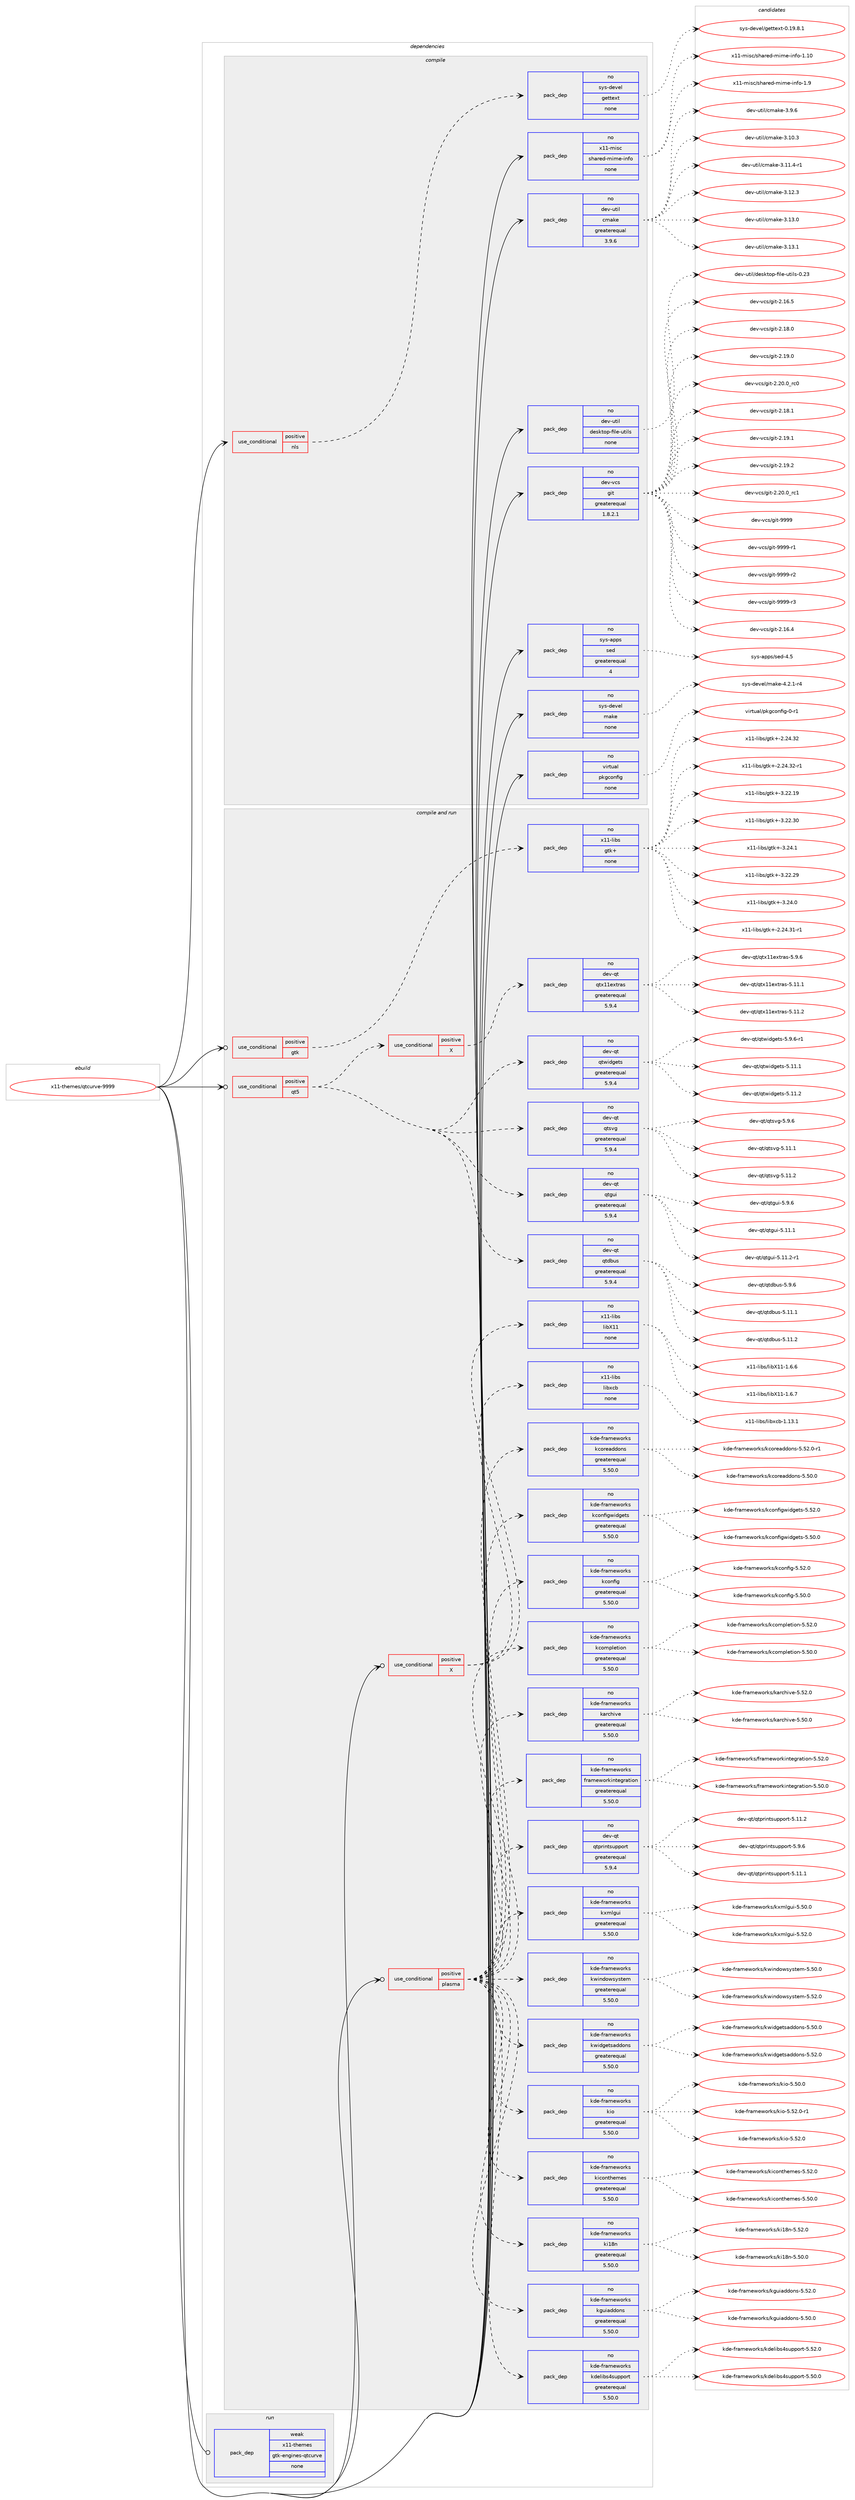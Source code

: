 digraph prolog {

# *************
# Graph options
# *************

newrank=true;
concentrate=true;
compound=true;
graph [rankdir=LR,fontname=Helvetica,fontsize=10,ranksep=1.5];#, ranksep=2.5, nodesep=0.2];
edge  [arrowhead=vee];
node  [fontname=Helvetica,fontsize=10];

# **********
# The ebuild
# **********

subgraph cluster_leftcol {
color=gray;
rank=same;
label=<<i>ebuild</i>>;
id [label="x11-themes/qtcurve-9999", color=red, width=4, href="../x11-themes/qtcurve-9999.svg"];
}

# ****************
# The dependencies
# ****************

subgraph cluster_midcol {
color=gray;
label=<<i>dependencies</i>>;
subgraph cluster_compile {
fillcolor="#eeeeee";
style=filled;
label=<<i>compile</i>>;
subgraph cond1606 {
dependency8834 [label=<<TABLE BORDER="0" CELLBORDER="1" CELLSPACING="0" CELLPADDING="4"><TR><TD ROWSPAN="3" CELLPADDING="10">use_conditional</TD></TR><TR><TD>positive</TD></TR><TR><TD>nls</TD></TR></TABLE>>, shape=none, color=red];
subgraph pack7012 {
dependency8835 [label=<<TABLE BORDER="0" CELLBORDER="1" CELLSPACING="0" CELLPADDING="4" WIDTH="220"><TR><TD ROWSPAN="6" CELLPADDING="30">pack_dep</TD></TR><TR><TD WIDTH="110">no</TD></TR><TR><TD>sys-devel</TD></TR><TR><TD>gettext</TD></TR><TR><TD>none</TD></TR><TR><TD></TD></TR></TABLE>>, shape=none, color=blue];
}
dependency8834:e -> dependency8835:w [weight=20,style="dashed",arrowhead="vee"];
}
id:e -> dependency8834:w [weight=20,style="solid",arrowhead="vee"];
subgraph pack7013 {
dependency8836 [label=<<TABLE BORDER="0" CELLBORDER="1" CELLSPACING="0" CELLPADDING="4" WIDTH="220"><TR><TD ROWSPAN="6" CELLPADDING="30">pack_dep</TD></TR><TR><TD WIDTH="110">no</TD></TR><TR><TD>dev-util</TD></TR><TR><TD>cmake</TD></TR><TR><TD>greaterequal</TD></TR><TR><TD>3.9.6</TD></TR></TABLE>>, shape=none, color=blue];
}
id:e -> dependency8836:w [weight=20,style="solid",arrowhead="vee"];
subgraph pack7014 {
dependency8837 [label=<<TABLE BORDER="0" CELLBORDER="1" CELLSPACING="0" CELLPADDING="4" WIDTH="220"><TR><TD ROWSPAN="6" CELLPADDING="30">pack_dep</TD></TR><TR><TD WIDTH="110">no</TD></TR><TR><TD>dev-util</TD></TR><TR><TD>desktop-file-utils</TD></TR><TR><TD>none</TD></TR><TR><TD></TD></TR></TABLE>>, shape=none, color=blue];
}
id:e -> dependency8837:w [weight=20,style="solid",arrowhead="vee"];
subgraph pack7015 {
dependency8838 [label=<<TABLE BORDER="0" CELLBORDER="1" CELLSPACING="0" CELLPADDING="4" WIDTH="220"><TR><TD ROWSPAN="6" CELLPADDING="30">pack_dep</TD></TR><TR><TD WIDTH="110">no</TD></TR><TR><TD>dev-vcs</TD></TR><TR><TD>git</TD></TR><TR><TD>greaterequal</TD></TR><TR><TD>1.8.2.1</TD></TR></TABLE>>, shape=none, color=blue];
}
id:e -> dependency8838:w [weight=20,style="solid",arrowhead="vee"];
subgraph pack7016 {
dependency8839 [label=<<TABLE BORDER="0" CELLBORDER="1" CELLSPACING="0" CELLPADDING="4" WIDTH="220"><TR><TD ROWSPAN="6" CELLPADDING="30">pack_dep</TD></TR><TR><TD WIDTH="110">no</TD></TR><TR><TD>sys-apps</TD></TR><TR><TD>sed</TD></TR><TR><TD>greaterequal</TD></TR><TR><TD>4</TD></TR></TABLE>>, shape=none, color=blue];
}
id:e -> dependency8839:w [weight=20,style="solid",arrowhead="vee"];
subgraph pack7017 {
dependency8840 [label=<<TABLE BORDER="0" CELLBORDER="1" CELLSPACING="0" CELLPADDING="4" WIDTH="220"><TR><TD ROWSPAN="6" CELLPADDING="30">pack_dep</TD></TR><TR><TD WIDTH="110">no</TD></TR><TR><TD>sys-devel</TD></TR><TR><TD>make</TD></TR><TR><TD>none</TD></TR><TR><TD></TD></TR></TABLE>>, shape=none, color=blue];
}
id:e -> dependency8840:w [weight=20,style="solid",arrowhead="vee"];
subgraph pack7018 {
dependency8841 [label=<<TABLE BORDER="0" CELLBORDER="1" CELLSPACING="0" CELLPADDING="4" WIDTH="220"><TR><TD ROWSPAN="6" CELLPADDING="30">pack_dep</TD></TR><TR><TD WIDTH="110">no</TD></TR><TR><TD>virtual</TD></TR><TR><TD>pkgconfig</TD></TR><TR><TD>none</TD></TR><TR><TD></TD></TR></TABLE>>, shape=none, color=blue];
}
id:e -> dependency8841:w [weight=20,style="solid",arrowhead="vee"];
subgraph pack7019 {
dependency8842 [label=<<TABLE BORDER="0" CELLBORDER="1" CELLSPACING="0" CELLPADDING="4" WIDTH="220"><TR><TD ROWSPAN="6" CELLPADDING="30">pack_dep</TD></TR><TR><TD WIDTH="110">no</TD></TR><TR><TD>x11-misc</TD></TR><TR><TD>shared-mime-info</TD></TR><TR><TD>none</TD></TR><TR><TD></TD></TR></TABLE>>, shape=none, color=blue];
}
id:e -> dependency8842:w [weight=20,style="solid",arrowhead="vee"];
}
subgraph cluster_compileandrun {
fillcolor="#eeeeee";
style=filled;
label=<<i>compile and run</i>>;
subgraph cond1607 {
dependency8843 [label=<<TABLE BORDER="0" CELLBORDER="1" CELLSPACING="0" CELLPADDING="4"><TR><TD ROWSPAN="3" CELLPADDING="10">use_conditional</TD></TR><TR><TD>positive</TD></TR><TR><TD>X</TD></TR></TABLE>>, shape=none, color=red];
subgraph pack7020 {
dependency8844 [label=<<TABLE BORDER="0" CELLBORDER="1" CELLSPACING="0" CELLPADDING="4" WIDTH="220"><TR><TD ROWSPAN="6" CELLPADDING="30">pack_dep</TD></TR><TR><TD WIDTH="110">no</TD></TR><TR><TD>x11-libs</TD></TR><TR><TD>libX11</TD></TR><TR><TD>none</TD></TR><TR><TD></TD></TR></TABLE>>, shape=none, color=blue];
}
dependency8843:e -> dependency8844:w [weight=20,style="dashed",arrowhead="vee"];
subgraph pack7021 {
dependency8845 [label=<<TABLE BORDER="0" CELLBORDER="1" CELLSPACING="0" CELLPADDING="4" WIDTH="220"><TR><TD ROWSPAN="6" CELLPADDING="30">pack_dep</TD></TR><TR><TD WIDTH="110">no</TD></TR><TR><TD>x11-libs</TD></TR><TR><TD>libxcb</TD></TR><TR><TD>none</TD></TR><TR><TD></TD></TR></TABLE>>, shape=none, color=blue];
}
dependency8843:e -> dependency8845:w [weight=20,style="dashed",arrowhead="vee"];
}
id:e -> dependency8843:w [weight=20,style="solid",arrowhead="odotvee"];
subgraph cond1608 {
dependency8846 [label=<<TABLE BORDER="0" CELLBORDER="1" CELLSPACING="0" CELLPADDING="4"><TR><TD ROWSPAN="3" CELLPADDING="10">use_conditional</TD></TR><TR><TD>positive</TD></TR><TR><TD>gtk</TD></TR></TABLE>>, shape=none, color=red];
subgraph pack7022 {
dependency8847 [label=<<TABLE BORDER="0" CELLBORDER="1" CELLSPACING="0" CELLPADDING="4" WIDTH="220"><TR><TD ROWSPAN="6" CELLPADDING="30">pack_dep</TD></TR><TR><TD WIDTH="110">no</TD></TR><TR><TD>x11-libs</TD></TR><TR><TD>gtk+</TD></TR><TR><TD>none</TD></TR><TR><TD></TD></TR></TABLE>>, shape=none, color=blue];
}
dependency8846:e -> dependency8847:w [weight=20,style="dashed",arrowhead="vee"];
}
id:e -> dependency8846:w [weight=20,style="solid",arrowhead="odotvee"];
subgraph cond1609 {
dependency8848 [label=<<TABLE BORDER="0" CELLBORDER="1" CELLSPACING="0" CELLPADDING="4"><TR><TD ROWSPAN="3" CELLPADDING="10">use_conditional</TD></TR><TR><TD>positive</TD></TR><TR><TD>plasma</TD></TR></TABLE>>, shape=none, color=red];
subgraph pack7023 {
dependency8849 [label=<<TABLE BORDER="0" CELLBORDER="1" CELLSPACING="0" CELLPADDING="4" WIDTH="220"><TR><TD ROWSPAN="6" CELLPADDING="30">pack_dep</TD></TR><TR><TD WIDTH="110">no</TD></TR><TR><TD>kde-frameworks</TD></TR><TR><TD>frameworkintegration</TD></TR><TR><TD>greaterequal</TD></TR><TR><TD>5.50.0</TD></TR></TABLE>>, shape=none, color=blue];
}
dependency8848:e -> dependency8849:w [weight=20,style="dashed",arrowhead="vee"];
subgraph pack7024 {
dependency8850 [label=<<TABLE BORDER="0" CELLBORDER="1" CELLSPACING="0" CELLPADDING="4" WIDTH="220"><TR><TD ROWSPAN="6" CELLPADDING="30">pack_dep</TD></TR><TR><TD WIDTH="110">no</TD></TR><TR><TD>kde-frameworks</TD></TR><TR><TD>karchive</TD></TR><TR><TD>greaterequal</TD></TR><TR><TD>5.50.0</TD></TR></TABLE>>, shape=none, color=blue];
}
dependency8848:e -> dependency8850:w [weight=20,style="dashed",arrowhead="vee"];
subgraph pack7025 {
dependency8851 [label=<<TABLE BORDER="0" CELLBORDER="1" CELLSPACING="0" CELLPADDING="4" WIDTH="220"><TR><TD ROWSPAN="6" CELLPADDING="30">pack_dep</TD></TR><TR><TD WIDTH="110">no</TD></TR><TR><TD>kde-frameworks</TD></TR><TR><TD>kcompletion</TD></TR><TR><TD>greaterequal</TD></TR><TR><TD>5.50.0</TD></TR></TABLE>>, shape=none, color=blue];
}
dependency8848:e -> dependency8851:w [weight=20,style="dashed",arrowhead="vee"];
subgraph pack7026 {
dependency8852 [label=<<TABLE BORDER="0" CELLBORDER="1" CELLSPACING="0" CELLPADDING="4" WIDTH="220"><TR><TD ROWSPAN="6" CELLPADDING="30">pack_dep</TD></TR><TR><TD WIDTH="110">no</TD></TR><TR><TD>kde-frameworks</TD></TR><TR><TD>kconfig</TD></TR><TR><TD>greaterequal</TD></TR><TR><TD>5.50.0</TD></TR></TABLE>>, shape=none, color=blue];
}
dependency8848:e -> dependency8852:w [weight=20,style="dashed",arrowhead="vee"];
subgraph pack7027 {
dependency8853 [label=<<TABLE BORDER="0" CELLBORDER="1" CELLSPACING="0" CELLPADDING="4" WIDTH="220"><TR><TD ROWSPAN="6" CELLPADDING="30">pack_dep</TD></TR><TR><TD WIDTH="110">no</TD></TR><TR><TD>kde-frameworks</TD></TR><TR><TD>kconfigwidgets</TD></TR><TR><TD>greaterequal</TD></TR><TR><TD>5.50.0</TD></TR></TABLE>>, shape=none, color=blue];
}
dependency8848:e -> dependency8853:w [weight=20,style="dashed",arrowhead="vee"];
subgraph pack7028 {
dependency8854 [label=<<TABLE BORDER="0" CELLBORDER="1" CELLSPACING="0" CELLPADDING="4" WIDTH="220"><TR><TD ROWSPAN="6" CELLPADDING="30">pack_dep</TD></TR><TR><TD WIDTH="110">no</TD></TR><TR><TD>kde-frameworks</TD></TR><TR><TD>kcoreaddons</TD></TR><TR><TD>greaterequal</TD></TR><TR><TD>5.50.0</TD></TR></TABLE>>, shape=none, color=blue];
}
dependency8848:e -> dependency8854:w [weight=20,style="dashed",arrowhead="vee"];
subgraph pack7029 {
dependency8855 [label=<<TABLE BORDER="0" CELLBORDER="1" CELLSPACING="0" CELLPADDING="4" WIDTH="220"><TR><TD ROWSPAN="6" CELLPADDING="30">pack_dep</TD></TR><TR><TD WIDTH="110">no</TD></TR><TR><TD>kde-frameworks</TD></TR><TR><TD>kdelibs4support</TD></TR><TR><TD>greaterequal</TD></TR><TR><TD>5.50.0</TD></TR></TABLE>>, shape=none, color=blue];
}
dependency8848:e -> dependency8855:w [weight=20,style="dashed",arrowhead="vee"];
subgraph pack7030 {
dependency8856 [label=<<TABLE BORDER="0" CELLBORDER="1" CELLSPACING="0" CELLPADDING="4" WIDTH="220"><TR><TD ROWSPAN="6" CELLPADDING="30">pack_dep</TD></TR><TR><TD WIDTH="110">no</TD></TR><TR><TD>kde-frameworks</TD></TR><TR><TD>kguiaddons</TD></TR><TR><TD>greaterequal</TD></TR><TR><TD>5.50.0</TD></TR></TABLE>>, shape=none, color=blue];
}
dependency8848:e -> dependency8856:w [weight=20,style="dashed",arrowhead="vee"];
subgraph pack7031 {
dependency8857 [label=<<TABLE BORDER="0" CELLBORDER="1" CELLSPACING="0" CELLPADDING="4" WIDTH="220"><TR><TD ROWSPAN="6" CELLPADDING="30">pack_dep</TD></TR><TR><TD WIDTH="110">no</TD></TR><TR><TD>kde-frameworks</TD></TR><TR><TD>ki18n</TD></TR><TR><TD>greaterequal</TD></TR><TR><TD>5.50.0</TD></TR></TABLE>>, shape=none, color=blue];
}
dependency8848:e -> dependency8857:w [weight=20,style="dashed",arrowhead="vee"];
subgraph pack7032 {
dependency8858 [label=<<TABLE BORDER="0" CELLBORDER="1" CELLSPACING="0" CELLPADDING="4" WIDTH="220"><TR><TD ROWSPAN="6" CELLPADDING="30">pack_dep</TD></TR><TR><TD WIDTH="110">no</TD></TR><TR><TD>kde-frameworks</TD></TR><TR><TD>kiconthemes</TD></TR><TR><TD>greaterequal</TD></TR><TR><TD>5.50.0</TD></TR></TABLE>>, shape=none, color=blue];
}
dependency8848:e -> dependency8858:w [weight=20,style="dashed",arrowhead="vee"];
subgraph pack7033 {
dependency8859 [label=<<TABLE BORDER="0" CELLBORDER="1" CELLSPACING="0" CELLPADDING="4" WIDTH="220"><TR><TD ROWSPAN="6" CELLPADDING="30">pack_dep</TD></TR><TR><TD WIDTH="110">no</TD></TR><TR><TD>kde-frameworks</TD></TR><TR><TD>kio</TD></TR><TR><TD>greaterequal</TD></TR><TR><TD>5.50.0</TD></TR></TABLE>>, shape=none, color=blue];
}
dependency8848:e -> dependency8859:w [weight=20,style="dashed",arrowhead="vee"];
subgraph pack7034 {
dependency8860 [label=<<TABLE BORDER="0" CELLBORDER="1" CELLSPACING="0" CELLPADDING="4" WIDTH="220"><TR><TD ROWSPAN="6" CELLPADDING="30">pack_dep</TD></TR><TR><TD WIDTH="110">no</TD></TR><TR><TD>kde-frameworks</TD></TR><TR><TD>kwidgetsaddons</TD></TR><TR><TD>greaterequal</TD></TR><TR><TD>5.50.0</TD></TR></TABLE>>, shape=none, color=blue];
}
dependency8848:e -> dependency8860:w [weight=20,style="dashed",arrowhead="vee"];
subgraph pack7035 {
dependency8861 [label=<<TABLE BORDER="0" CELLBORDER="1" CELLSPACING="0" CELLPADDING="4" WIDTH="220"><TR><TD ROWSPAN="6" CELLPADDING="30">pack_dep</TD></TR><TR><TD WIDTH="110">no</TD></TR><TR><TD>kde-frameworks</TD></TR><TR><TD>kwindowsystem</TD></TR><TR><TD>greaterequal</TD></TR><TR><TD>5.50.0</TD></TR></TABLE>>, shape=none, color=blue];
}
dependency8848:e -> dependency8861:w [weight=20,style="dashed",arrowhead="vee"];
subgraph pack7036 {
dependency8862 [label=<<TABLE BORDER="0" CELLBORDER="1" CELLSPACING="0" CELLPADDING="4" WIDTH="220"><TR><TD ROWSPAN="6" CELLPADDING="30">pack_dep</TD></TR><TR><TD WIDTH="110">no</TD></TR><TR><TD>kde-frameworks</TD></TR><TR><TD>kxmlgui</TD></TR><TR><TD>greaterequal</TD></TR><TR><TD>5.50.0</TD></TR></TABLE>>, shape=none, color=blue];
}
dependency8848:e -> dependency8862:w [weight=20,style="dashed",arrowhead="vee"];
subgraph pack7037 {
dependency8863 [label=<<TABLE BORDER="0" CELLBORDER="1" CELLSPACING="0" CELLPADDING="4" WIDTH="220"><TR><TD ROWSPAN="6" CELLPADDING="30">pack_dep</TD></TR><TR><TD WIDTH="110">no</TD></TR><TR><TD>dev-qt</TD></TR><TR><TD>qtprintsupport</TD></TR><TR><TD>greaterequal</TD></TR><TR><TD>5.9.4</TD></TR></TABLE>>, shape=none, color=blue];
}
dependency8848:e -> dependency8863:w [weight=20,style="dashed",arrowhead="vee"];
}
id:e -> dependency8848:w [weight=20,style="solid",arrowhead="odotvee"];
subgraph cond1610 {
dependency8864 [label=<<TABLE BORDER="0" CELLBORDER="1" CELLSPACING="0" CELLPADDING="4"><TR><TD ROWSPAN="3" CELLPADDING="10">use_conditional</TD></TR><TR><TD>positive</TD></TR><TR><TD>qt5</TD></TR></TABLE>>, shape=none, color=red];
subgraph pack7038 {
dependency8865 [label=<<TABLE BORDER="0" CELLBORDER="1" CELLSPACING="0" CELLPADDING="4" WIDTH="220"><TR><TD ROWSPAN="6" CELLPADDING="30">pack_dep</TD></TR><TR><TD WIDTH="110">no</TD></TR><TR><TD>dev-qt</TD></TR><TR><TD>qtdbus</TD></TR><TR><TD>greaterequal</TD></TR><TR><TD>5.9.4</TD></TR></TABLE>>, shape=none, color=blue];
}
dependency8864:e -> dependency8865:w [weight=20,style="dashed",arrowhead="vee"];
subgraph pack7039 {
dependency8866 [label=<<TABLE BORDER="0" CELLBORDER="1" CELLSPACING="0" CELLPADDING="4" WIDTH="220"><TR><TD ROWSPAN="6" CELLPADDING="30">pack_dep</TD></TR><TR><TD WIDTH="110">no</TD></TR><TR><TD>dev-qt</TD></TR><TR><TD>qtgui</TD></TR><TR><TD>greaterequal</TD></TR><TR><TD>5.9.4</TD></TR></TABLE>>, shape=none, color=blue];
}
dependency8864:e -> dependency8866:w [weight=20,style="dashed",arrowhead="vee"];
subgraph pack7040 {
dependency8867 [label=<<TABLE BORDER="0" CELLBORDER="1" CELLSPACING="0" CELLPADDING="4" WIDTH="220"><TR><TD ROWSPAN="6" CELLPADDING="30">pack_dep</TD></TR><TR><TD WIDTH="110">no</TD></TR><TR><TD>dev-qt</TD></TR><TR><TD>qtsvg</TD></TR><TR><TD>greaterequal</TD></TR><TR><TD>5.9.4</TD></TR></TABLE>>, shape=none, color=blue];
}
dependency8864:e -> dependency8867:w [weight=20,style="dashed",arrowhead="vee"];
subgraph pack7041 {
dependency8868 [label=<<TABLE BORDER="0" CELLBORDER="1" CELLSPACING="0" CELLPADDING="4" WIDTH="220"><TR><TD ROWSPAN="6" CELLPADDING="30">pack_dep</TD></TR><TR><TD WIDTH="110">no</TD></TR><TR><TD>dev-qt</TD></TR><TR><TD>qtwidgets</TD></TR><TR><TD>greaterequal</TD></TR><TR><TD>5.9.4</TD></TR></TABLE>>, shape=none, color=blue];
}
dependency8864:e -> dependency8868:w [weight=20,style="dashed",arrowhead="vee"];
subgraph cond1611 {
dependency8869 [label=<<TABLE BORDER="0" CELLBORDER="1" CELLSPACING="0" CELLPADDING="4"><TR><TD ROWSPAN="3" CELLPADDING="10">use_conditional</TD></TR><TR><TD>positive</TD></TR><TR><TD>X</TD></TR></TABLE>>, shape=none, color=red];
subgraph pack7042 {
dependency8870 [label=<<TABLE BORDER="0" CELLBORDER="1" CELLSPACING="0" CELLPADDING="4" WIDTH="220"><TR><TD ROWSPAN="6" CELLPADDING="30">pack_dep</TD></TR><TR><TD WIDTH="110">no</TD></TR><TR><TD>dev-qt</TD></TR><TR><TD>qtx11extras</TD></TR><TR><TD>greaterequal</TD></TR><TR><TD>5.9.4</TD></TR></TABLE>>, shape=none, color=blue];
}
dependency8869:e -> dependency8870:w [weight=20,style="dashed",arrowhead="vee"];
}
dependency8864:e -> dependency8869:w [weight=20,style="dashed",arrowhead="vee"];
}
id:e -> dependency8864:w [weight=20,style="solid",arrowhead="odotvee"];
}
subgraph cluster_run {
fillcolor="#eeeeee";
style=filled;
label=<<i>run</i>>;
subgraph pack7043 {
dependency8871 [label=<<TABLE BORDER="0" CELLBORDER="1" CELLSPACING="0" CELLPADDING="4" WIDTH="220"><TR><TD ROWSPAN="6" CELLPADDING="30">pack_dep</TD></TR><TR><TD WIDTH="110">weak</TD></TR><TR><TD>x11-themes</TD></TR><TR><TD>gtk-engines-qtcurve</TD></TR><TR><TD>none</TD></TR><TR><TD></TD></TR></TABLE>>, shape=none, color=blue];
}
id:e -> dependency8871:w [weight=20,style="solid",arrowhead="odot"];
}
}

# **************
# The candidates
# **************

subgraph cluster_choices {
rank=same;
color=gray;
label=<<i>candidates</i>>;

subgraph choice7012 {
color=black;
nodesep=1;
choice1151211154510010111810110847103101116116101120116454846495746564649 [label="sys-devel/gettext-0.19.8.1", color=red, width=4,href="../sys-devel/gettext-0.19.8.1.svg"];
dependency8835:e -> choice1151211154510010111810110847103101116116101120116454846495746564649:w [style=dotted,weight="100"];
}
subgraph choice7013 {
color=black;
nodesep=1;
choice1001011184511711610510847991099710710145514649484651 [label="dev-util/cmake-3.10.3", color=red, width=4,href="../dev-util/cmake-3.10.3.svg"];
choice10010111845117116105108479910997107101455146494946524511449 [label="dev-util/cmake-3.11.4-r1", color=red, width=4,href="../dev-util/cmake-3.11.4-r1.svg"];
choice1001011184511711610510847991099710710145514649504651 [label="dev-util/cmake-3.12.3", color=red, width=4,href="../dev-util/cmake-3.12.3.svg"];
choice1001011184511711610510847991099710710145514649514648 [label="dev-util/cmake-3.13.0", color=red, width=4,href="../dev-util/cmake-3.13.0.svg"];
choice1001011184511711610510847991099710710145514649514649 [label="dev-util/cmake-3.13.1", color=red, width=4,href="../dev-util/cmake-3.13.1.svg"];
choice10010111845117116105108479910997107101455146574654 [label="dev-util/cmake-3.9.6", color=red, width=4,href="../dev-util/cmake-3.9.6.svg"];
dependency8836:e -> choice1001011184511711610510847991099710710145514649484651:w [style=dotted,weight="100"];
dependency8836:e -> choice10010111845117116105108479910997107101455146494946524511449:w [style=dotted,weight="100"];
dependency8836:e -> choice1001011184511711610510847991099710710145514649504651:w [style=dotted,weight="100"];
dependency8836:e -> choice1001011184511711610510847991099710710145514649514648:w [style=dotted,weight="100"];
dependency8836:e -> choice1001011184511711610510847991099710710145514649514649:w [style=dotted,weight="100"];
dependency8836:e -> choice10010111845117116105108479910997107101455146574654:w [style=dotted,weight="100"];
}
subgraph choice7014 {
color=black;
nodesep=1;
choice100101118451171161051084710010111510711611111245102105108101451171161051081154548465051 [label="dev-util/desktop-file-utils-0.23", color=red, width=4,href="../dev-util/desktop-file-utils-0.23.svg"];
dependency8837:e -> choice100101118451171161051084710010111510711611111245102105108101451171161051081154548465051:w [style=dotted,weight="100"];
}
subgraph choice7015 {
color=black;
nodesep=1;
choice10010111845118991154710310511645504649544652 [label="dev-vcs/git-2.16.4", color=red, width=4,href="../dev-vcs/git-2.16.4.svg"];
choice10010111845118991154710310511645504649544653 [label="dev-vcs/git-2.16.5", color=red, width=4,href="../dev-vcs/git-2.16.5.svg"];
choice10010111845118991154710310511645504649564648 [label="dev-vcs/git-2.18.0", color=red, width=4,href="../dev-vcs/git-2.18.0.svg"];
choice10010111845118991154710310511645504649574648 [label="dev-vcs/git-2.19.0", color=red, width=4,href="../dev-vcs/git-2.19.0.svg"];
choice10010111845118991154710310511645504650484648951149948 [label="dev-vcs/git-2.20.0_rc0", color=red, width=4,href="../dev-vcs/git-2.20.0_rc0.svg"];
choice10010111845118991154710310511645504649564649 [label="dev-vcs/git-2.18.1", color=red, width=4,href="../dev-vcs/git-2.18.1.svg"];
choice10010111845118991154710310511645504649574649 [label="dev-vcs/git-2.19.1", color=red, width=4,href="../dev-vcs/git-2.19.1.svg"];
choice10010111845118991154710310511645504649574650 [label="dev-vcs/git-2.19.2", color=red, width=4,href="../dev-vcs/git-2.19.2.svg"];
choice10010111845118991154710310511645504650484648951149949 [label="dev-vcs/git-2.20.0_rc1", color=red, width=4,href="../dev-vcs/git-2.20.0_rc1.svg"];
choice1001011184511899115471031051164557575757 [label="dev-vcs/git-9999", color=red, width=4,href="../dev-vcs/git-9999.svg"];
choice10010111845118991154710310511645575757574511449 [label="dev-vcs/git-9999-r1", color=red, width=4,href="../dev-vcs/git-9999-r1.svg"];
choice10010111845118991154710310511645575757574511450 [label="dev-vcs/git-9999-r2", color=red, width=4,href="../dev-vcs/git-9999-r2.svg"];
choice10010111845118991154710310511645575757574511451 [label="dev-vcs/git-9999-r3", color=red, width=4,href="../dev-vcs/git-9999-r3.svg"];
dependency8838:e -> choice10010111845118991154710310511645504649544652:w [style=dotted,weight="100"];
dependency8838:e -> choice10010111845118991154710310511645504649544653:w [style=dotted,weight="100"];
dependency8838:e -> choice10010111845118991154710310511645504649564648:w [style=dotted,weight="100"];
dependency8838:e -> choice10010111845118991154710310511645504649574648:w [style=dotted,weight="100"];
dependency8838:e -> choice10010111845118991154710310511645504650484648951149948:w [style=dotted,weight="100"];
dependency8838:e -> choice10010111845118991154710310511645504649564649:w [style=dotted,weight="100"];
dependency8838:e -> choice10010111845118991154710310511645504649574649:w [style=dotted,weight="100"];
dependency8838:e -> choice10010111845118991154710310511645504649574650:w [style=dotted,weight="100"];
dependency8838:e -> choice10010111845118991154710310511645504650484648951149949:w [style=dotted,weight="100"];
dependency8838:e -> choice1001011184511899115471031051164557575757:w [style=dotted,weight="100"];
dependency8838:e -> choice10010111845118991154710310511645575757574511449:w [style=dotted,weight="100"];
dependency8838:e -> choice10010111845118991154710310511645575757574511450:w [style=dotted,weight="100"];
dependency8838:e -> choice10010111845118991154710310511645575757574511451:w [style=dotted,weight="100"];
}
subgraph choice7016 {
color=black;
nodesep=1;
choice11512111545971121121154711510110045524653 [label="sys-apps/sed-4.5", color=red, width=4,href="../sys-apps/sed-4.5.svg"];
dependency8839:e -> choice11512111545971121121154711510110045524653:w [style=dotted,weight="100"];
}
subgraph choice7017 {
color=black;
nodesep=1;
choice1151211154510010111810110847109971071014552465046494511452 [label="sys-devel/make-4.2.1-r4", color=red, width=4,href="../sys-devel/make-4.2.1-r4.svg"];
dependency8840:e -> choice1151211154510010111810110847109971071014552465046494511452:w [style=dotted,weight="100"];
}
subgraph choice7018 {
color=black;
nodesep=1;
choice11810511411611797108471121071039911111010210510345484511449 [label="virtual/pkgconfig-0-r1", color=red, width=4,href="../virtual/pkgconfig-0-r1.svg"];
dependency8841:e -> choice11810511411611797108471121071039911111010210510345484511449:w [style=dotted,weight="100"];
}
subgraph choice7019 {
color=black;
nodesep=1;
choice12049494510910511599471151049711410110045109105109101451051101021114549464948 [label="x11-misc/shared-mime-info-1.10", color=red, width=4,href="../x11-misc/shared-mime-info-1.10.svg"];
choice120494945109105115994711510497114101100451091051091014510511010211145494657 [label="x11-misc/shared-mime-info-1.9", color=red, width=4,href="../x11-misc/shared-mime-info-1.9.svg"];
dependency8842:e -> choice12049494510910511599471151049711410110045109105109101451051101021114549464948:w [style=dotted,weight="100"];
dependency8842:e -> choice120494945109105115994711510497114101100451091051091014510511010211145494657:w [style=dotted,weight="100"];
}
subgraph choice7020 {
color=black;
nodesep=1;
choice120494945108105981154710810598884949454946544654 [label="x11-libs/libX11-1.6.6", color=red, width=4,href="../x11-libs/libX11-1.6.6.svg"];
choice120494945108105981154710810598884949454946544655 [label="x11-libs/libX11-1.6.7", color=red, width=4,href="../x11-libs/libX11-1.6.7.svg"];
dependency8844:e -> choice120494945108105981154710810598884949454946544654:w [style=dotted,weight="100"];
dependency8844:e -> choice120494945108105981154710810598884949454946544655:w [style=dotted,weight="100"];
}
subgraph choice7021 {
color=black;
nodesep=1;
choice120494945108105981154710810598120999845494649514649 [label="x11-libs/libxcb-1.13.1", color=red, width=4,href="../x11-libs/libxcb-1.13.1.svg"];
dependency8845:e -> choice120494945108105981154710810598120999845494649514649:w [style=dotted,weight="100"];
}
subgraph choice7022 {
color=black;
nodesep=1;
choice1204949451081059811547103116107434551465050465057 [label="x11-libs/gtk+-3.22.29", color=red, width=4,href="../x11-libs/gtk+-3.22.29.svg"];
choice12049494510810598115471031161074345514650524648 [label="x11-libs/gtk+-3.24.0", color=red, width=4,href="../x11-libs/gtk+-3.24.0.svg"];
choice12049494510810598115471031161074345504650524651494511449 [label="x11-libs/gtk+-2.24.31-r1", color=red, width=4,href="../x11-libs/gtk+-2.24.31-r1.svg"];
choice1204949451081059811547103116107434550465052465150 [label="x11-libs/gtk+-2.24.32", color=red, width=4,href="../x11-libs/gtk+-2.24.32.svg"];
choice12049494510810598115471031161074345504650524651504511449 [label="x11-libs/gtk+-2.24.32-r1", color=red, width=4,href="../x11-libs/gtk+-2.24.32-r1.svg"];
choice1204949451081059811547103116107434551465050464957 [label="x11-libs/gtk+-3.22.19", color=red, width=4,href="../x11-libs/gtk+-3.22.19.svg"];
choice1204949451081059811547103116107434551465050465148 [label="x11-libs/gtk+-3.22.30", color=red, width=4,href="../x11-libs/gtk+-3.22.30.svg"];
choice12049494510810598115471031161074345514650524649 [label="x11-libs/gtk+-3.24.1", color=red, width=4,href="../x11-libs/gtk+-3.24.1.svg"];
dependency8847:e -> choice1204949451081059811547103116107434551465050465057:w [style=dotted,weight="100"];
dependency8847:e -> choice12049494510810598115471031161074345514650524648:w [style=dotted,weight="100"];
dependency8847:e -> choice12049494510810598115471031161074345504650524651494511449:w [style=dotted,weight="100"];
dependency8847:e -> choice1204949451081059811547103116107434550465052465150:w [style=dotted,weight="100"];
dependency8847:e -> choice12049494510810598115471031161074345504650524651504511449:w [style=dotted,weight="100"];
dependency8847:e -> choice1204949451081059811547103116107434551465050464957:w [style=dotted,weight="100"];
dependency8847:e -> choice1204949451081059811547103116107434551465050465148:w [style=dotted,weight="100"];
dependency8847:e -> choice12049494510810598115471031161074345514650524649:w [style=dotted,weight="100"];
}
subgraph choice7023 {
color=black;
nodesep=1;
choice107100101451021149710910111911111410711547102114971091011191111141071051101161011031149711610511111045534653484648 [label="kde-frameworks/frameworkintegration-5.50.0", color=red, width=4,href="../kde-frameworks/frameworkintegration-5.50.0.svg"];
choice107100101451021149710910111911111410711547102114971091011191111141071051101161011031149711610511111045534653504648 [label="kde-frameworks/frameworkintegration-5.52.0", color=red, width=4,href="../kde-frameworks/frameworkintegration-5.52.0.svg"];
dependency8849:e -> choice107100101451021149710910111911111410711547102114971091011191111141071051101161011031149711610511111045534653484648:w [style=dotted,weight="100"];
dependency8849:e -> choice107100101451021149710910111911111410711547102114971091011191111141071051101161011031149711610511111045534653504648:w [style=dotted,weight="100"];
}
subgraph choice7024 {
color=black;
nodesep=1;
choice107100101451021149710910111911111410711547107971149910410511810145534653484648 [label="kde-frameworks/karchive-5.50.0", color=red, width=4,href="../kde-frameworks/karchive-5.50.0.svg"];
choice107100101451021149710910111911111410711547107971149910410511810145534653504648 [label="kde-frameworks/karchive-5.52.0", color=red, width=4,href="../kde-frameworks/karchive-5.52.0.svg"];
dependency8850:e -> choice107100101451021149710910111911111410711547107971149910410511810145534653484648:w [style=dotted,weight="100"];
dependency8850:e -> choice107100101451021149710910111911111410711547107971149910410511810145534653504648:w [style=dotted,weight="100"];
}
subgraph choice7025 {
color=black;
nodesep=1;
choice1071001014510211497109101119111114107115471079911110911210810111610511111045534653484648 [label="kde-frameworks/kcompletion-5.50.0", color=red, width=4,href="../kde-frameworks/kcompletion-5.50.0.svg"];
choice1071001014510211497109101119111114107115471079911110911210810111610511111045534653504648 [label="kde-frameworks/kcompletion-5.52.0", color=red, width=4,href="../kde-frameworks/kcompletion-5.52.0.svg"];
dependency8851:e -> choice1071001014510211497109101119111114107115471079911110911210810111610511111045534653484648:w [style=dotted,weight="100"];
dependency8851:e -> choice1071001014510211497109101119111114107115471079911110911210810111610511111045534653504648:w [style=dotted,weight="100"];
}
subgraph choice7026 {
color=black;
nodesep=1;
choice1071001014510211497109101119111114107115471079911111010210510345534653484648 [label="kde-frameworks/kconfig-5.50.0", color=red, width=4,href="../kde-frameworks/kconfig-5.50.0.svg"];
choice1071001014510211497109101119111114107115471079911111010210510345534653504648 [label="kde-frameworks/kconfig-5.52.0", color=red, width=4,href="../kde-frameworks/kconfig-5.52.0.svg"];
dependency8852:e -> choice1071001014510211497109101119111114107115471079911111010210510345534653484648:w [style=dotted,weight="100"];
dependency8852:e -> choice1071001014510211497109101119111114107115471079911111010210510345534653504648:w [style=dotted,weight="100"];
}
subgraph choice7027 {
color=black;
nodesep=1;
choice1071001014510211497109101119111114107115471079911111010210510311910510010310111611545534653484648 [label="kde-frameworks/kconfigwidgets-5.50.0", color=red, width=4,href="../kde-frameworks/kconfigwidgets-5.50.0.svg"];
choice1071001014510211497109101119111114107115471079911111010210510311910510010310111611545534653504648 [label="kde-frameworks/kconfigwidgets-5.52.0", color=red, width=4,href="../kde-frameworks/kconfigwidgets-5.52.0.svg"];
dependency8853:e -> choice1071001014510211497109101119111114107115471079911111010210510311910510010310111611545534653484648:w [style=dotted,weight="100"];
dependency8853:e -> choice1071001014510211497109101119111114107115471079911111010210510311910510010310111611545534653504648:w [style=dotted,weight="100"];
}
subgraph choice7028 {
color=black;
nodesep=1;
choice107100101451021149710910111911111410711547107991111141019710010011111011545534653484648 [label="kde-frameworks/kcoreaddons-5.50.0", color=red, width=4,href="../kde-frameworks/kcoreaddons-5.50.0.svg"];
choice1071001014510211497109101119111114107115471079911111410197100100111110115455346535046484511449 [label="kde-frameworks/kcoreaddons-5.52.0-r1", color=red, width=4,href="../kde-frameworks/kcoreaddons-5.52.0-r1.svg"];
dependency8854:e -> choice107100101451021149710910111911111410711547107991111141019710010011111011545534653484648:w [style=dotted,weight="100"];
dependency8854:e -> choice1071001014510211497109101119111114107115471079911111410197100100111110115455346535046484511449:w [style=dotted,weight="100"];
}
subgraph choice7029 {
color=black;
nodesep=1;
choice107100101451021149710910111911111410711547107100101108105981155211511711211211111411645534653484648 [label="kde-frameworks/kdelibs4support-5.50.0", color=red, width=4,href="../kde-frameworks/kdelibs4support-5.50.0.svg"];
choice107100101451021149710910111911111410711547107100101108105981155211511711211211111411645534653504648 [label="kde-frameworks/kdelibs4support-5.52.0", color=red, width=4,href="../kde-frameworks/kdelibs4support-5.52.0.svg"];
dependency8855:e -> choice107100101451021149710910111911111410711547107100101108105981155211511711211211111411645534653484648:w [style=dotted,weight="100"];
dependency8855:e -> choice107100101451021149710910111911111410711547107100101108105981155211511711211211111411645534653504648:w [style=dotted,weight="100"];
}
subgraph choice7030 {
color=black;
nodesep=1;
choice1071001014510211497109101119111114107115471071031171059710010011111011545534653484648 [label="kde-frameworks/kguiaddons-5.50.0", color=red, width=4,href="../kde-frameworks/kguiaddons-5.50.0.svg"];
choice1071001014510211497109101119111114107115471071031171059710010011111011545534653504648 [label="kde-frameworks/kguiaddons-5.52.0", color=red, width=4,href="../kde-frameworks/kguiaddons-5.52.0.svg"];
dependency8856:e -> choice1071001014510211497109101119111114107115471071031171059710010011111011545534653484648:w [style=dotted,weight="100"];
dependency8856:e -> choice1071001014510211497109101119111114107115471071031171059710010011111011545534653504648:w [style=dotted,weight="100"];
}
subgraph choice7031 {
color=black;
nodesep=1;
choice107100101451021149710910111911111410711547107105495611045534653484648 [label="kde-frameworks/ki18n-5.50.0", color=red, width=4,href="../kde-frameworks/ki18n-5.50.0.svg"];
choice107100101451021149710910111911111410711547107105495611045534653504648 [label="kde-frameworks/ki18n-5.52.0", color=red, width=4,href="../kde-frameworks/ki18n-5.52.0.svg"];
dependency8857:e -> choice107100101451021149710910111911111410711547107105495611045534653484648:w [style=dotted,weight="100"];
dependency8857:e -> choice107100101451021149710910111911111410711547107105495611045534653504648:w [style=dotted,weight="100"];
}
subgraph choice7032 {
color=black;
nodesep=1;
choice1071001014510211497109101119111114107115471071059911111011610410110910111545534653484648 [label="kde-frameworks/kiconthemes-5.50.0", color=red, width=4,href="../kde-frameworks/kiconthemes-5.50.0.svg"];
choice1071001014510211497109101119111114107115471071059911111011610410110910111545534653504648 [label="kde-frameworks/kiconthemes-5.52.0", color=red, width=4,href="../kde-frameworks/kiconthemes-5.52.0.svg"];
dependency8858:e -> choice1071001014510211497109101119111114107115471071059911111011610410110910111545534653484648:w [style=dotted,weight="100"];
dependency8858:e -> choice1071001014510211497109101119111114107115471071059911111011610410110910111545534653504648:w [style=dotted,weight="100"];
}
subgraph choice7033 {
color=black;
nodesep=1;
choice10710010145102114971091011191111141071154710710511145534653504648 [label="kde-frameworks/kio-5.52.0", color=red, width=4,href="../kde-frameworks/kio-5.52.0.svg"];
choice10710010145102114971091011191111141071154710710511145534653484648 [label="kde-frameworks/kio-5.50.0", color=red, width=4,href="../kde-frameworks/kio-5.50.0.svg"];
choice107100101451021149710910111911111410711547107105111455346535046484511449 [label="kde-frameworks/kio-5.52.0-r1", color=red, width=4,href="../kde-frameworks/kio-5.52.0-r1.svg"];
dependency8859:e -> choice10710010145102114971091011191111141071154710710511145534653504648:w [style=dotted,weight="100"];
dependency8859:e -> choice10710010145102114971091011191111141071154710710511145534653484648:w [style=dotted,weight="100"];
dependency8859:e -> choice107100101451021149710910111911111410711547107105111455346535046484511449:w [style=dotted,weight="100"];
}
subgraph choice7034 {
color=black;
nodesep=1;
choice1071001014510211497109101119111114107115471071191051001031011161159710010011111011545534653484648 [label="kde-frameworks/kwidgetsaddons-5.50.0", color=red, width=4,href="../kde-frameworks/kwidgetsaddons-5.50.0.svg"];
choice1071001014510211497109101119111114107115471071191051001031011161159710010011111011545534653504648 [label="kde-frameworks/kwidgetsaddons-5.52.0", color=red, width=4,href="../kde-frameworks/kwidgetsaddons-5.52.0.svg"];
dependency8860:e -> choice1071001014510211497109101119111114107115471071191051001031011161159710010011111011545534653484648:w [style=dotted,weight="100"];
dependency8860:e -> choice1071001014510211497109101119111114107115471071191051001031011161159710010011111011545534653504648:w [style=dotted,weight="100"];
}
subgraph choice7035 {
color=black;
nodesep=1;
choice10710010145102114971091011191111141071154710711910511010011111911512111511610110945534653484648 [label="kde-frameworks/kwindowsystem-5.50.0", color=red, width=4,href="../kde-frameworks/kwindowsystem-5.50.0.svg"];
choice10710010145102114971091011191111141071154710711910511010011111911512111511610110945534653504648 [label="kde-frameworks/kwindowsystem-5.52.0", color=red, width=4,href="../kde-frameworks/kwindowsystem-5.52.0.svg"];
dependency8861:e -> choice10710010145102114971091011191111141071154710711910511010011111911512111511610110945534653484648:w [style=dotted,weight="100"];
dependency8861:e -> choice10710010145102114971091011191111141071154710711910511010011111911512111511610110945534653504648:w [style=dotted,weight="100"];
}
subgraph choice7036 {
color=black;
nodesep=1;
choice10710010145102114971091011191111141071154710712010910810311710545534653484648 [label="kde-frameworks/kxmlgui-5.50.0", color=red, width=4,href="../kde-frameworks/kxmlgui-5.50.0.svg"];
choice10710010145102114971091011191111141071154710712010910810311710545534653504648 [label="kde-frameworks/kxmlgui-5.52.0", color=red, width=4,href="../kde-frameworks/kxmlgui-5.52.0.svg"];
dependency8862:e -> choice10710010145102114971091011191111141071154710712010910810311710545534653484648:w [style=dotted,weight="100"];
dependency8862:e -> choice10710010145102114971091011191111141071154710712010910810311710545534653504648:w [style=dotted,weight="100"];
}
subgraph choice7037 {
color=black;
nodesep=1;
choice100101118451131164711311611211410511011611511711211211111411645534649494649 [label="dev-qt/qtprintsupport-5.11.1", color=red, width=4,href="../dev-qt/qtprintsupport-5.11.1.svg"];
choice100101118451131164711311611211410511011611511711211211111411645534649494650 [label="dev-qt/qtprintsupport-5.11.2", color=red, width=4,href="../dev-qt/qtprintsupport-5.11.2.svg"];
choice1001011184511311647113116112114105110116115117112112111114116455346574654 [label="dev-qt/qtprintsupport-5.9.6", color=red, width=4,href="../dev-qt/qtprintsupport-5.9.6.svg"];
dependency8863:e -> choice100101118451131164711311611211410511011611511711211211111411645534649494649:w [style=dotted,weight="100"];
dependency8863:e -> choice100101118451131164711311611211410511011611511711211211111411645534649494650:w [style=dotted,weight="100"];
dependency8863:e -> choice1001011184511311647113116112114105110116115117112112111114116455346574654:w [style=dotted,weight="100"];
}
subgraph choice7038 {
color=black;
nodesep=1;
choice10010111845113116471131161009811711545534649494649 [label="dev-qt/qtdbus-5.11.1", color=red, width=4,href="../dev-qt/qtdbus-5.11.1.svg"];
choice10010111845113116471131161009811711545534649494650 [label="dev-qt/qtdbus-5.11.2", color=red, width=4,href="../dev-qt/qtdbus-5.11.2.svg"];
choice100101118451131164711311610098117115455346574654 [label="dev-qt/qtdbus-5.9.6", color=red, width=4,href="../dev-qt/qtdbus-5.9.6.svg"];
dependency8865:e -> choice10010111845113116471131161009811711545534649494649:w [style=dotted,weight="100"];
dependency8865:e -> choice10010111845113116471131161009811711545534649494650:w [style=dotted,weight="100"];
dependency8865:e -> choice100101118451131164711311610098117115455346574654:w [style=dotted,weight="100"];
}
subgraph choice7039 {
color=black;
nodesep=1;
choice100101118451131164711311610311710545534649494649 [label="dev-qt/qtgui-5.11.1", color=red, width=4,href="../dev-qt/qtgui-5.11.1.svg"];
choice1001011184511311647113116103117105455346494946504511449 [label="dev-qt/qtgui-5.11.2-r1", color=red, width=4,href="../dev-qt/qtgui-5.11.2-r1.svg"];
choice1001011184511311647113116103117105455346574654 [label="dev-qt/qtgui-5.9.6", color=red, width=4,href="../dev-qt/qtgui-5.9.6.svg"];
dependency8866:e -> choice100101118451131164711311610311710545534649494649:w [style=dotted,weight="100"];
dependency8866:e -> choice1001011184511311647113116103117105455346494946504511449:w [style=dotted,weight="100"];
dependency8866:e -> choice1001011184511311647113116103117105455346574654:w [style=dotted,weight="100"];
}
subgraph choice7040 {
color=black;
nodesep=1;
choice100101118451131164711311611511810345534649494649 [label="dev-qt/qtsvg-5.11.1", color=red, width=4,href="../dev-qt/qtsvg-5.11.1.svg"];
choice100101118451131164711311611511810345534649494650 [label="dev-qt/qtsvg-5.11.2", color=red, width=4,href="../dev-qt/qtsvg-5.11.2.svg"];
choice1001011184511311647113116115118103455346574654 [label="dev-qt/qtsvg-5.9.6", color=red, width=4,href="../dev-qt/qtsvg-5.9.6.svg"];
dependency8867:e -> choice100101118451131164711311611511810345534649494649:w [style=dotted,weight="100"];
dependency8867:e -> choice100101118451131164711311611511810345534649494650:w [style=dotted,weight="100"];
dependency8867:e -> choice1001011184511311647113116115118103455346574654:w [style=dotted,weight="100"];
}
subgraph choice7041 {
color=black;
nodesep=1;
choice100101118451131164711311611910510010310111611545534649494649 [label="dev-qt/qtwidgets-5.11.1", color=red, width=4,href="../dev-qt/qtwidgets-5.11.1.svg"];
choice100101118451131164711311611910510010310111611545534649494650 [label="dev-qt/qtwidgets-5.11.2", color=red, width=4,href="../dev-qt/qtwidgets-5.11.2.svg"];
choice10010111845113116471131161191051001031011161154553465746544511449 [label="dev-qt/qtwidgets-5.9.6-r1", color=red, width=4,href="../dev-qt/qtwidgets-5.9.6-r1.svg"];
dependency8868:e -> choice100101118451131164711311611910510010310111611545534649494649:w [style=dotted,weight="100"];
dependency8868:e -> choice100101118451131164711311611910510010310111611545534649494650:w [style=dotted,weight="100"];
dependency8868:e -> choice10010111845113116471131161191051001031011161154553465746544511449:w [style=dotted,weight="100"];
}
subgraph choice7042 {
color=black;
nodesep=1;
choice100101118451131164711311612049491011201161149711545534649494649 [label="dev-qt/qtx11extras-5.11.1", color=red, width=4,href="../dev-qt/qtx11extras-5.11.1.svg"];
choice100101118451131164711311612049491011201161149711545534649494650 [label="dev-qt/qtx11extras-5.11.2", color=red, width=4,href="../dev-qt/qtx11extras-5.11.2.svg"];
choice1001011184511311647113116120494910112011611497115455346574654 [label="dev-qt/qtx11extras-5.9.6", color=red, width=4,href="../dev-qt/qtx11extras-5.9.6.svg"];
dependency8870:e -> choice100101118451131164711311612049491011201161149711545534649494649:w [style=dotted,weight="100"];
dependency8870:e -> choice100101118451131164711311612049491011201161149711545534649494650:w [style=dotted,weight="100"];
dependency8870:e -> choice1001011184511311647113116120494910112011611497115455346574654:w [style=dotted,weight="100"];
}
subgraph choice7043 {
color=black;
nodesep=1;
}
}

}
